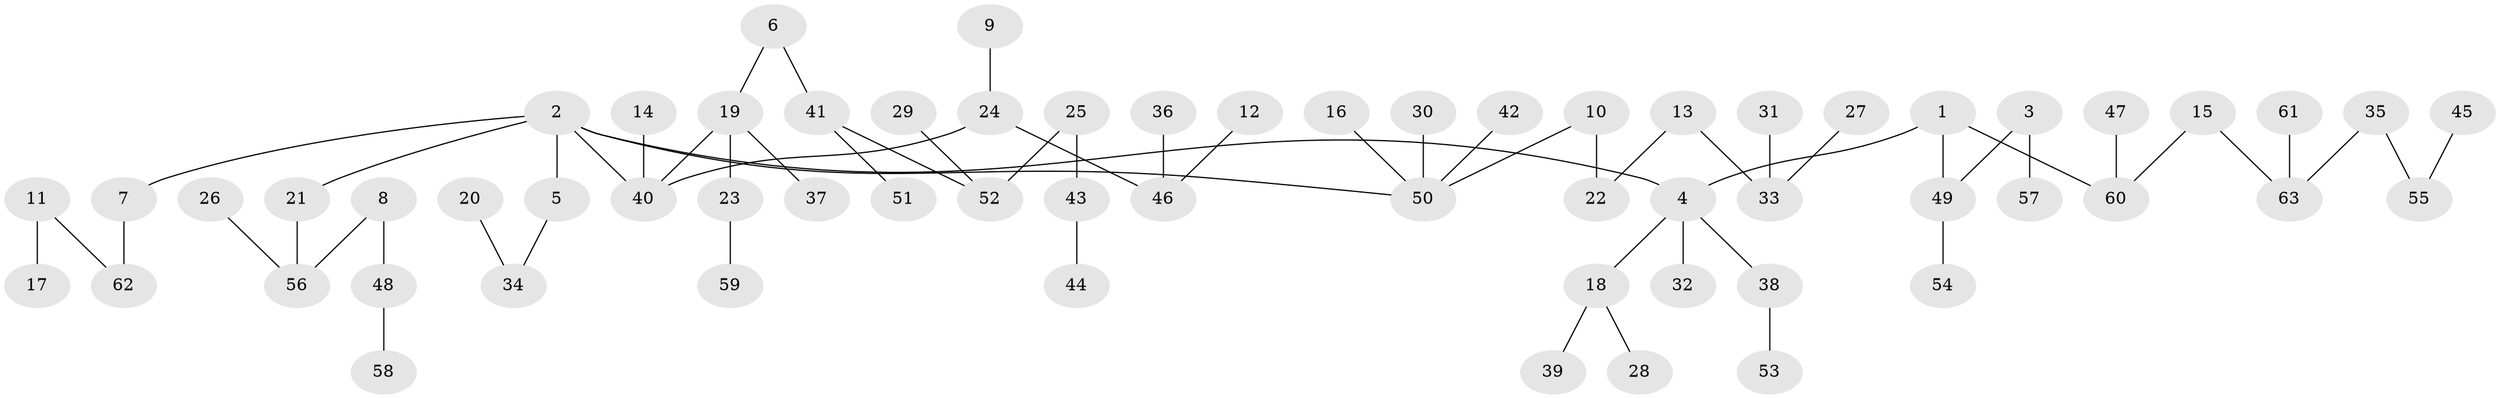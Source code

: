 // original degree distribution, {6: 0.015873015873015872, 4: 0.09523809523809523, 7: 0.007936507936507936, 3: 0.09523809523809523, 2: 0.2857142857142857, 1: 0.47619047619047616, 5: 0.023809523809523808}
// Generated by graph-tools (version 1.1) at 2025/02/03/09/25 03:02:22]
// undirected, 63 vertices, 62 edges
graph export_dot {
graph [start="1"]
  node [color=gray90,style=filled];
  1;
  2;
  3;
  4;
  5;
  6;
  7;
  8;
  9;
  10;
  11;
  12;
  13;
  14;
  15;
  16;
  17;
  18;
  19;
  20;
  21;
  22;
  23;
  24;
  25;
  26;
  27;
  28;
  29;
  30;
  31;
  32;
  33;
  34;
  35;
  36;
  37;
  38;
  39;
  40;
  41;
  42;
  43;
  44;
  45;
  46;
  47;
  48;
  49;
  50;
  51;
  52;
  53;
  54;
  55;
  56;
  57;
  58;
  59;
  60;
  61;
  62;
  63;
  1 -- 4 [weight=1.0];
  1 -- 49 [weight=1.0];
  1 -- 60 [weight=1.0];
  2 -- 4 [weight=1.0];
  2 -- 5 [weight=1.0];
  2 -- 7 [weight=1.0];
  2 -- 21 [weight=1.0];
  2 -- 40 [weight=1.0];
  2 -- 50 [weight=1.0];
  3 -- 49 [weight=1.0];
  3 -- 57 [weight=1.0];
  4 -- 18 [weight=1.0];
  4 -- 32 [weight=1.0];
  4 -- 38 [weight=1.0];
  5 -- 34 [weight=1.0];
  6 -- 19 [weight=1.0];
  6 -- 41 [weight=1.0];
  7 -- 62 [weight=1.0];
  8 -- 48 [weight=1.0];
  8 -- 56 [weight=1.0];
  9 -- 24 [weight=1.0];
  10 -- 22 [weight=1.0];
  10 -- 50 [weight=1.0];
  11 -- 17 [weight=1.0];
  11 -- 62 [weight=1.0];
  12 -- 46 [weight=1.0];
  13 -- 22 [weight=1.0];
  13 -- 33 [weight=1.0];
  14 -- 40 [weight=1.0];
  15 -- 60 [weight=1.0];
  15 -- 63 [weight=1.0];
  16 -- 50 [weight=1.0];
  18 -- 28 [weight=1.0];
  18 -- 39 [weight=1.0];
  19 -- 23 [weight=1.0];
  19 -- 37 [weight=1.0];
  19 -- 40 [weight=1.0];
  20 -- 34 [weight=1.0];
  21 -- 56 [weight=1.0];
  23 -- 59 [weight=1.0];
  24 -- 40 [weight=1.0];
  24 -- 46 [weight=1.0];
  25 -- 43 [weight=1.0];
  25 -- 52 [weight=1.0];
  26 -- 56 [weight=1.0];
  27 -- 33 [weight=1.0];
  29 -- 52 [weight=1.0];
  30 -- 50 [weight=1.0];
  31 -- 33 [weight=1.0];
  35 -- 55 [weight=1.0];
  35 -- 63 [weight=1.0];
  36 -- 46 [weight=1.0];
  38 -- 53 [weight=1.0];
  41 -- 51 [weight=1.0];
  41 -- 52 [weight=1.0];
  42 -- 50 [weight=1.0];
  43 -- 44 [weight=1.0];
  45 -- 55 [weight=1.0];
  47 -- 60 [weight=1.0];
  48 -- 58 [weight=1.0];
  49 -- 54 [weight=1.0];
  61 -- 63 [weight=1.0];
}
